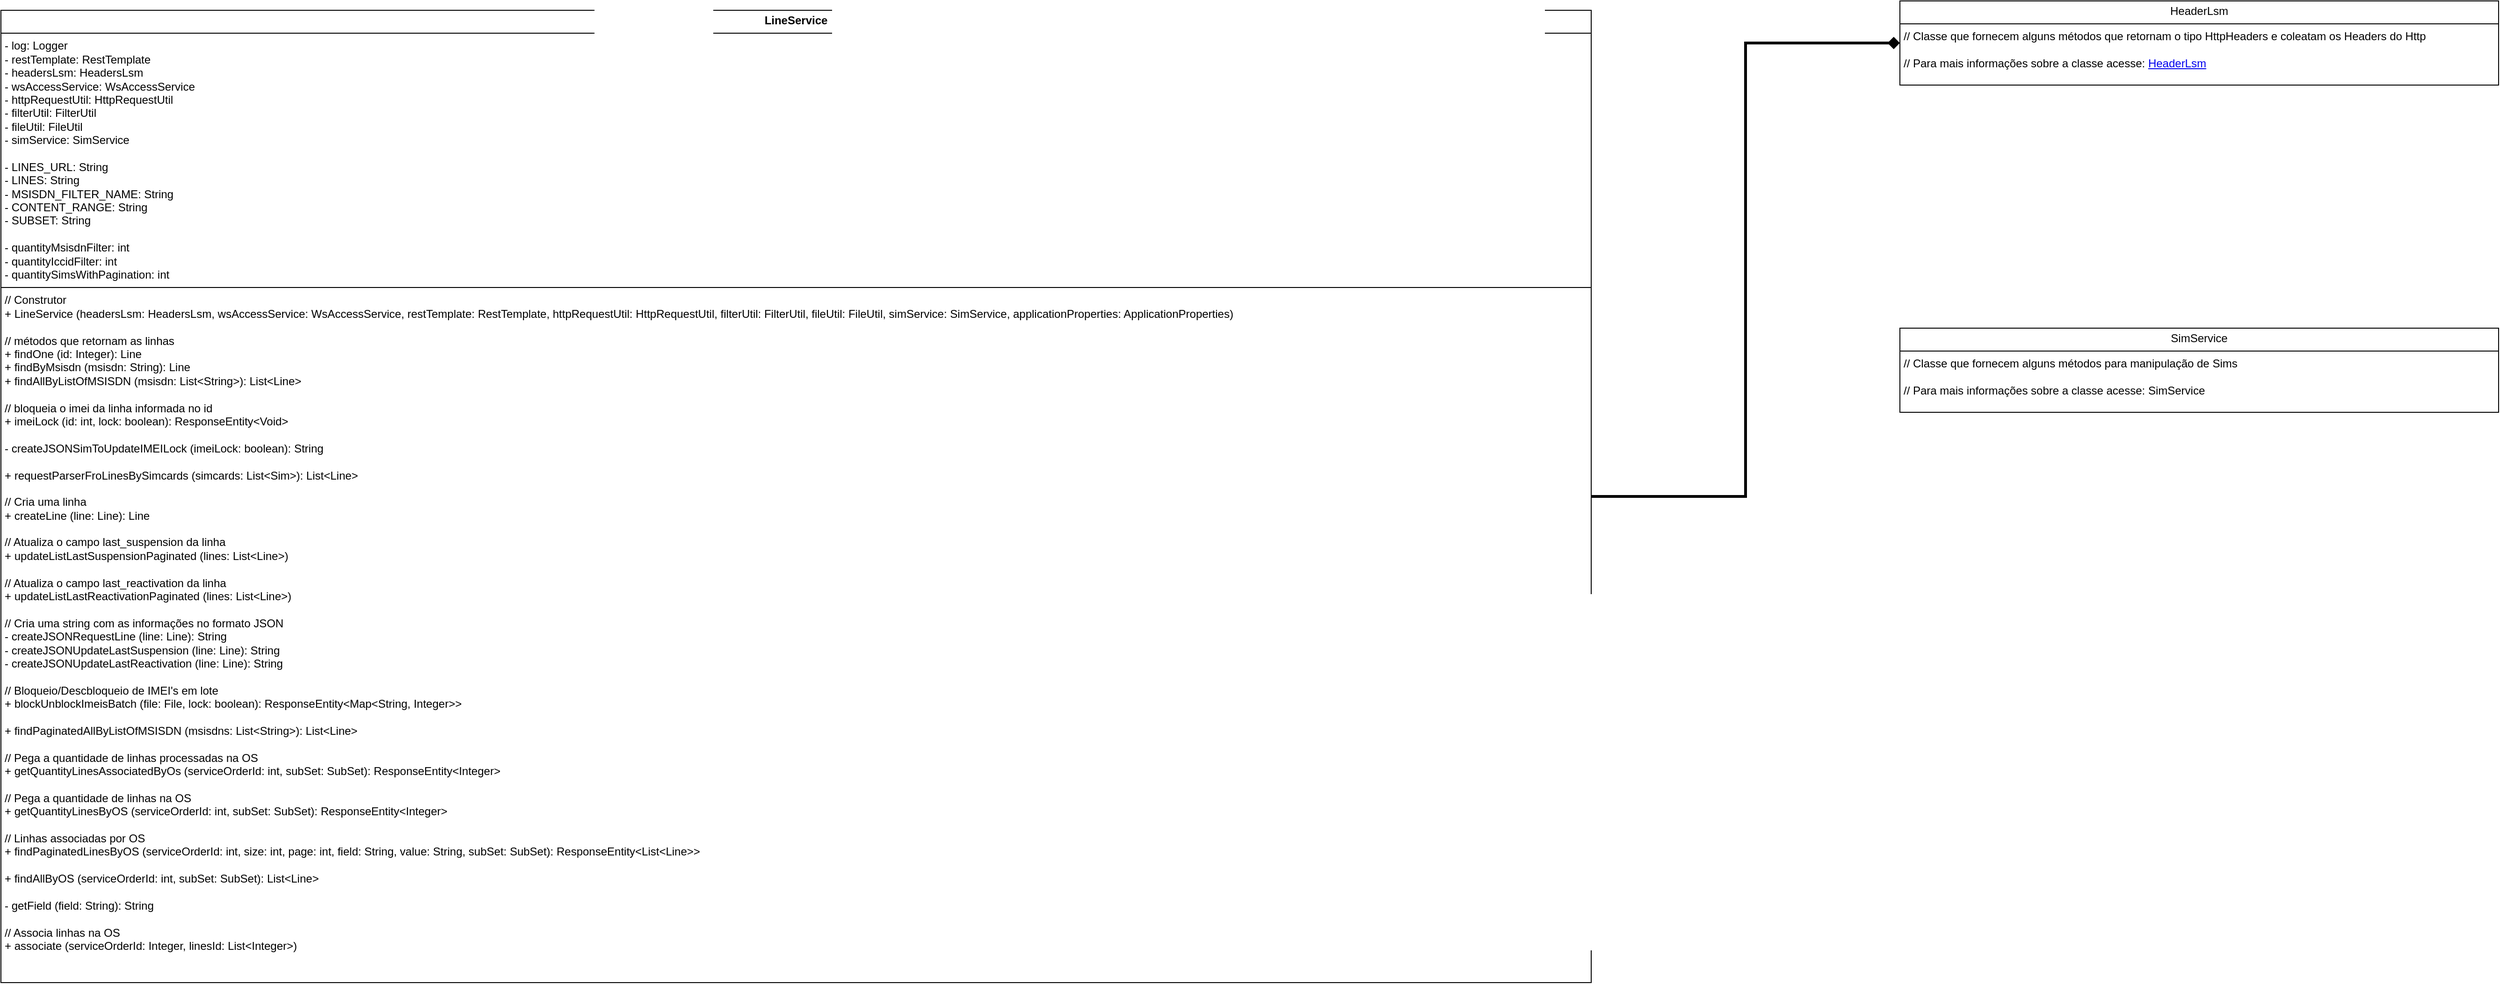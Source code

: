 <mxfile version="26.0.2">
  <diagram name="Página-1" id="WIarTYcK9mzcMmai8Q3U">
    <mxGraphModel dx="1938" dy="1032" grid="1" gridSize="10" guides="1" tooltips="1" connect="1" arrows="1" fold="1" page="1" pageScale="1" pageWidth="827" pageHeight="1169" math="0" shadow="0">
      <root>
        <mxCell id="0" />
        <mxCell id="1" parent="0" />
        <mxCell id="prkjbVVtT_RVdjKVl256-2" style="edgeStyle=orthogonalEdgeStyle;rounded=0;orthogonalLoop=1;jettySize=auto;html=1;entryX=0;entryY=0.5;entryDx=0;entryDy=0;strokeWidth=3;endArrow=diamond;endFill=1;" edge="1" parent="1" source="_Q2rO_S_ZnNFXFwdMdMo-1" target="prkjbVVtT_RVdjKVl256-1">
          <mxGeometry relative="1" as="geometry" />
        </mxCell>
        <mxCell id="_Q2rO_S_ZnNFXFwdMdMo-1" value="&lt;p style=&quot;margin:0px;margin-top:4px;text-align:center;&quot;&gt;&lt;b&gt;LineService&lt;/b&gt;&lt;/p&gt;&lt;hr size=&quot;1&quot; style=&quot;border-style:solid;&quot;&gt;&lt;p style=&quot;margin:0px;margin-left:4px;&quot;&gt;- log: Logger&lt;/p&gt;&lt;p style=&quot;margin:0px;margin-left:4px;&quot;&gt;- restTemplate: RestTemplate&lt;/p&gt;&lt;p style=&quot;margin:0px;margin-left:4px;&quot;&gt;- headersLsm: HeadersLsm&lt;/p&gt;&lt;p style=&quot;margin:0px;margin-left:4px;&quot;&gt;- wsAccessService: WsAccessService&lt;/p&gt;&lt;p style=&quot;margin:0px;margin-left:4px;&quot;&gt;- httpRequestUtil: HttpRequestUtil&lt;/p&gt;&lt;p style=&quot;margin:0px;margin-left:4px;&quot;&gt;- filterUtil: FilterUtil&lt;/p&gt;&lt;p style=&quot;margin:0px;margin-left:4px;&quot;&gt;- fileUtil: FileUtil&lt;/p&gt;&lt;p style=&quot;margin:0px;margin-left:4px;&quot;&gt;- simService: SimService&lt;/p&gt;&lt;p style=&quot;margin:0px;margin-left:4px;&quot;&gt;&lt;br&gt;&lt;/p&gt;&lt;p style=&quot;margin:0px;margin-left:4px;&quot;&gt;- LINES_URL: String&lt;/p&gt;&lt;p style=&quot;margin:0px;margin-left:4px;&quot;&gt;- LINES: String&lt;/p&gt;&lt;p style=&quot;margin:0px;margin-left:4px;&quot;&gt;- MSISDN_FILTER_NAME: String&lt;br&gt;- CONTENT_RANGE: String&lt;/p&gt;&lt;p style=&quot;margin:0px;margin-left:4px;&quot;&gt;- SUBSET: String&lt;/p&gt;&lt;p style=&quot;margin:0px;margin-left:4px;&quot;&gt;&lt;br&gt;&lt;/p&gt;&lt;p style=&quot;margin:0px;margin-left:4px;&quot;&gt;- quantityMsisdnFilter: int&lt;/p&gt;&lt;p style=&quot;margin:0px;margin-left:4px;&quot;&gt;- quantityIccidFilter: int&lt;/p&gt;&lt;p style=&quot;margin:0px;margin-left:4px;&quot;&gt;- quantitySimsWithPagination: int&lt;/p&gt;&lt;hr size=&quot;1&quot; style=&quot;border-style:solid;&quot;&gt;&lt;p style=&quot;margin:0px;margin-left:4px;&quot;&gt;// Construtor&lt;/p&gt;&lt;p style=&quot;margin:0px;margin-left:4px;&quot;&gt;+ LineService (headersLsm: HeadersLsm, wsAccessService: WsAccessService, restTemplate: RestTemplate, httpRequestUtil: HttpRequestUtil, filterUtil: FilterUtil, fileUtil: FileUtil, simService: SimService, applicationProperties: ApplicationProperties)&lt;/p&gt;&lt;p style=&quot;margin:0px;margin-left:4px;&quot;&gt;&lt;br&gt;&lt;/p&gt;&lt;p style=&quot;margin:0px;margin-left:4px;&quot;&gt;// métodos que retornam as linhas&lt;/p&gt;&lt;p style=&quot;margin:0px;margin-left:4px;&quot;&gt;+ findOne (id: Integer): Line&lt;/p&gt;&lt;p style=&quot;margin:0px;margin-left:4px;&quot;&gt;+ findByMsisdn (msisdn: String): Line&lt;/p&gt;&lt;p style=&quot;margin:0px;margin-left:4px;&quot;&gt;+ findAllByListOfMSISDN (msisdn: List&amp;lt;String&amp;gt;): List&amp;lt;Line&amp;gt;&lt;/p&gt;&lt;p style=&quot;margin:0px;margin-left:4px;&quot;&gt;&lt;br&gt;&lt;/p&gt;&lt;p style=&quot;margin:0px;margin-left:4px;&quot;&gt;// bloqueia o imei da linha informada no id&lt;/p&gt;&lt;p style=&quot;margin:0px;margin-left:4px;&quot;&gt;+ imeiLock (id: int, lock: boolean): ResponseEntity&amp;lt;Void&amp;gt;&lt;/p&gt;&lt;p style=&quot;margin:0px;margin-left:4px;&quot;&gt;&lt;br&gt;&lt;/p&gt;&lt;p style=&quot;margin:0px;margin-left:4px;&quot;&gt;- createJSONSimToUpdateIMEILock (imeiLock: boolean): String&lt;/p&gt;&lt;p style=&quot;margin:0px;margin-left:4px;&quot;&gt;&lt;br&gt;&lt;/p&gt;&lt;p style=&quot;margin:0px;margin-left:4px;&quot;&gt;+ requestParserFroLinesBySimcards (simcards: List&amp;lt;Sim&amp;gt;): List&amp;lt;Line&amp;gt;&lt;/p&gt;&lt;p style=&quot;margin:0px;margin-left:4px;&quot;&gt;&lt;br&gt;&lt;/p&gt;&lt;p style=&quot;margin:0px;margin-left:4px;&quot;&gt;// Cria uma linha&lt;/p&gt;&lt;p style=&quot;margin:0px;margin-left:4px;&quot;&gt;+ createLine (line: Line): Line&lt;/p&gt;&lt;p style=&quot;margin:0px;margin-left:4px;&quot;&gt;&lt;br&gt;&lt;/p&gt;&lt;p style=&quot;margin:0px;margin-left:4px;&quot;&gt;// Atualiza o campo last_suspension da linha&lt;/p&gt;&lt;p style=&quot;margin:0px;margin-left:4px;&quot;&gt;+ updateListLastSuspensionPaginated (lines: List&amp;lt;Line&amp;gt;)&lt;/p&gt;&lt;p style=&quot;margin:0px;margin-left:4px;&quot;&gt;&lt;br&gt;&lt;/p&gt;&lt;p style=&quot;margin:0px;margin-left:4px;&quot;&gt;// Atualiza o campo last_reactivation da linha&lt;/p&gt;&lt;p style=&quot;margin:0px;margin-left:4px;&quot;&gt;+ updateListLastReactivationPaginated (lines: List&amp;lt;Line&amp;gt;)&lt;/p&gt;&lt;p style=&quot;margin:0px;margin-left:4px;&quot;&gt;&lt;br&gt;&lt;/p&gt;&lt;p style=&quot;margin:0px;margin-left:4px;&quot;&gt;// Cria uma string com as informações no formato JSON&lt;/p&gt;&lt;p style=&quot;margin:0px;margin-left:4px;&quot;&gt;- createJSONRequestLine (line: Line): String&lt;/p&gt;&lt;p style=&quot;margin:0px;margin-left:4px;&quot;&gt;- createJSONUpdateLastSuspension (line: Line): String&lt;/p&gt;&lt;p style=&quot;margin:0px;margin-left:4px;&quot;&gt;- createJSONUpdateLastReactivation (line: Line): String&lt;/p&gt;&lt;p style=&quot;margin:0px;margin-left:4px;&quot;&gt;&lt;br&gt;&lt;/p&gt;&lt;p style=&quot;margin:0px;margin-left:4px;&quot;&gt;// Bloqueio/Descbloqueio de IMEI&#39;s em lote&lt;/p&gt;&lt;p style=&quot;margin:0px;margin-left:4px;&quot;&gt;+ blockUnblockImeisBatch (file: File, lock: boolean): ResponseEntity&amp;lt;Map&amp;lt;String, Integer&amp;gt;&amp;gt;&amp;nbsp;&lt;/p&gt;&lt;p style=&quot;margin:0px;margin-left:4px;&quot;&gt;&lt;br&gt;&lt;/p&gt;&lt;p style=&quot;margin:0px;margin-left:4px;&quot;&gt;+ findPaginatedAllByListOfMSISDN (msisdns: List&amp;lt;String&amp;gt;): List&amp;lt;Line&amp;gt;&lt;/p&gt;&lt;p style=&quot;margin:0px;margin-left:4px;&quot;&gt;&lt;br&gt;&lt;/p&gt;&lt;p style=&quot;margin:0px;margin-left:4px;&quot;&gt;// Pega a quantidade de linhas processadas na OS&lt;/p&gt;&lt;p style=&quot;margin:0px;margin-left:4px;&quot;&gt;+ getQuantityLinesAssociatedByOs (serviceOrderId: int, subSet: SubSet): ResponseEntity&amp;lt;Integer&amp;gt;&lt;/p&gt;&lt;p style=&quot;margin:0px;margin-left:4px;&quot;&gt;&lt;br&gt;&lt;/p&gt;&lt;p style=&quot;margin:0px;margin-left:4px;&quot;&gt;// Pega a quantidade de linhas na OS&lt;/p&gt;&lt;p style=&quot;margin:0px;margin-left:4px;&quot;&gt;+ getQuantityLinesByOS (serviceOrderId: int, subSet: SubSet): ResponseEntity&amp;lt;Integer&amp;gt;&lt;/p&gt;&lt;p style=&quot;margin:0px;margin-left:4px;&quot;&gt;&lt;br&gt;&lt;/p&gt;&lt;p style=&quot;margin:0px;margin-left:4px;&quot;&gt;// Linhas associadas por OS&lt;/p&gt;&lt;p style=&quot;margin:0px;margin-left:4px;&quot;&gt;+ findPaginatedLinesByOS (serviceOrderId: int, size: int, page: int, field: String, value: String, subSet: SubSet): ResponseEntity&amp;lt;List&amp;lt;Line&amp;gt;&amp;gt;&lt;/p&gt;&lt;p style=&quot;margin:0px;margin-left:4px;&quot;&gt;&lt;br&gt;&lt;/p&gt;&lt;p style=&quot;margin:0px;margin-left:4px;&quot;&gt;+ findAllByOS (serviceOrderId: int, subSet: SubSet): List&amp;lt;Line&amp;gt;&lt;/p&gt;&lt;p style=&quot;margin:0px;margin-left:4px;&quot;&gt;&lt;br&gt;&lt;/p&gt;&lt;p style=&quot;margin:0px;margin-left:4px;&quot;&gt;- getField (field: String): String&lt;/p&gt;&lt;p style=&quot;margin:0px;margin-left:4px;&quot;&gt;&lt;br&gt;&lt;/p&gt;&lt;p style=&quot;margin:0px;margin-left:4px;&quot;&gt;// Associa linhas na OS&lt;/p&gt;&lt;p style=&quot;margin:0px;margin-left:4px;&quot;&gt;+ associate (serviceOrderId: Integer, linesId: List&amp;lt;Integer&amp;gt;)&lt;/p&gt;" style="verticalAlign=top;align=left;overflow=fill;html=1;whiteSpace=wrap;" parent="1" vertex="1">
          <mxGeometry x="50" y="50" width="1700" height="1040" as="geometry" />
        </mxCell>
        <mxCell id="prkjbVVtT_RVdjKVl256-1" value="&lt;p style=&quot;margin:0px;margin-top:4px;text-align:center;&quot;&gt;HeaderLsm&lt;/p&gt;&lt;hr size=&quot;1&quot; style=&quot;border-style:solid;&quot;&gt;&lt;p style=&quot;margin:0px;margin-left:4px;&quot;&gt;// Classe que fornecem alguns métodos que retornam o tipo HttpHeaders e coleatam os Headers do Http&lt;/p&gt;&lt;p style=&quot;margin:0px;margin-left:4px;&quot;&gt;&lt;br&gt;&lt;/p&gt;&lt;p style=&quot;margin:0px;margin-left:4px;&quot;&gt;// Para mais informações sobre a classe acesse: &lt;a href=&quot;https://app.diagrams.net/#HGiovanniMendesC%2Fdiagrama-classes-LSM%2Fmain%2FHeaderLsm.drawio&quot;&gt;HeaderLsm&lt;/a&gt;&lt;/p&gt;" style="verticalAlign=top;align=left;overflow=fill;html=1;whiteSpace=wrap;" vertex="1" parent="1">
          <mxGeometry x="2080" y="40" width="640" height="90" as="geometry" />
        </mxCell>
        <mxCell id="prkjbVVtT_RVdjKVl256-3" value="&lt;p style=&quot;margin:0px;margin-top:4px;text-align:center;&quot;&gt;SimService&lt;/p&gt;&lt;hr size=&quot;1&quot; style=&quot;border-style:solid;&quot;&gt;&lt;p style=&quot;margin:0px;margin-left:4px;&quot;&gt;// Classe que fornecem alguns métodos para manipulação de Sims&lt;/p&gt;&lt;p style=&quot;margin:0px;margin-left:4px;&quot;&gt;&lt;br&gt;&lt;/p&gt;&lt;p style=&quot;margin:0px;margin-left:4px;&quot;&gt;// Para mais informações sobre a classe acesse: SimService&lt;/p&gt;" style="verticalAlign=top;align=left;overflow=fill;html=1;whiteSpace=wrap;" vertex="1" parent="1">
          <mxGeometry x="2080" y="390" width="640" height="90" as="geometry" />
        </mxCell>
      </root>
    </mxGraphModel>
  </diagram>
</mxfile>
